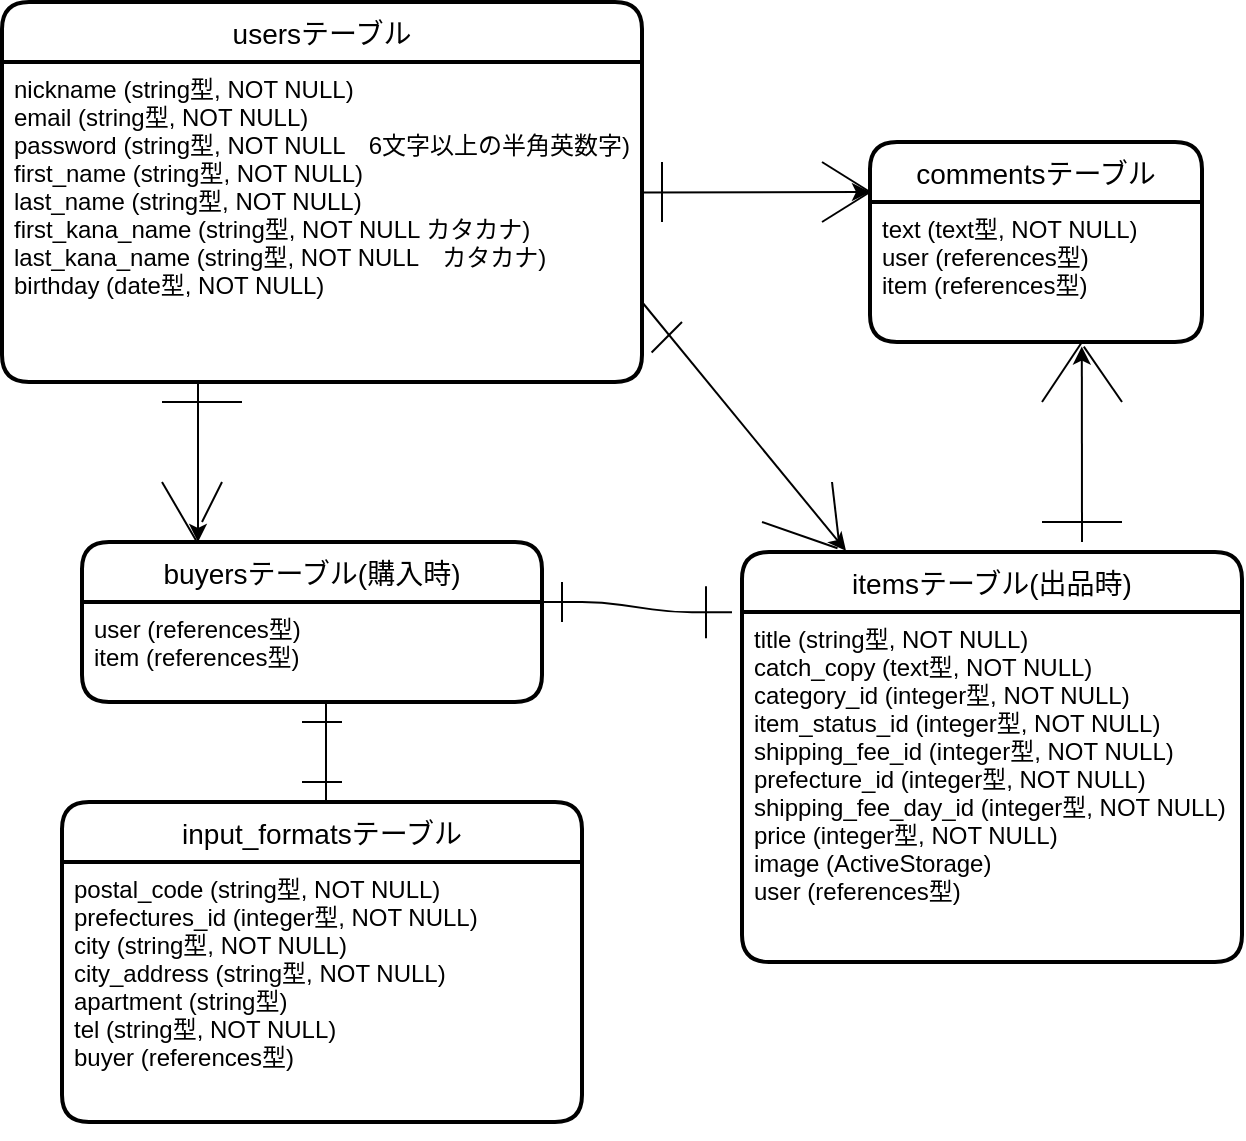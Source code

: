 <mxfile version="13.6.5" pages="2">
    <diagram id="F_J2YGQ-vtDL_Kj1OIUB" name="ページ1">
        <mxGraphModel dx="4816" dy="5270" grid="1" gridSize="10" guides="1" tooltips="1" connect="1" arrows="1" fold="1" page="1" pageScale="1" pageWidth="827" pageHeight="1169" math="0" shadow="0">
            <root>
                <mxCell id="0"/>
                <mxCell id="1" parent="0"/>
                <mxCell id="2" value="usersテーブル" style="swimlane;childLayout=stackLayout;horizontal=1;startSize=30;horizontalStack=0;rounded=1;fontSize=14;fontStyle=0;strokeWidth=2;resizeParent=0;resizeLast=1;shadow=0;dashed=0;align=center;" parent="1" vertex="1">
                    <mxGeometry x="-4100" y="-4640" width="320" height="190" as="geometry"/>
                </mxCell>
                <mxCell id="3" value="nickname (string型, NOT NULL)&#10;email (string型, NOT NULL)&#10;password (string型, NOT NULL　6文字以上の半角英数字)&#10;first_name (string型, NOT NULL)&#10;last_name (string型, NOT NULL)&#10;first_kana_name (string型, NOT NULL カタカナ)&#10;last_kana_name (string型, NOT NULL　カタカナ)&#10;birthday (date型, NOT NULL)" style="align=left;strokeColor=none;fillColor=none;spacingLeft=4;fontSize=12;verticalAlign=top;resizable=0;rotatable=0;part=1;" parent="2" vertex="1">
                    <mxGeometry y="30" width="320" height="160" as="geometry"/>
                </mxCell>
                <mxCell id="11" value="buyersテーブル(購入時)" style="swimlane;childLayout=stackLayout;horizontal=1;startSize=30;horizontalStack=0;rounded=1;fontSize=14;fontStyle=0;strokeWidth=2;resizeParent=0;resizeLast=1;shadow=0;dashed=0;align=center;" parent="1" vertex="1">
                    <mxGeometry x="-4060" y="-4370" width="230" height="80" as="geometry"/>
                </mxCell>
                <mxCell id="12" value="user (references型)&#10;item (references型)" style="align=left;strokeColor=none;fillColor=none;spacingLeft=4;fontSize=12;verticalAlign=top;resizable=0;rotatable=0;part=1;" parent="11" vertex="1">
                    <mxGeometry y="30" width="230" height="50" as="geometry"/>
                </mxCell>
                <mxCell id="13" style="edgeStyle=orthogonalEdgeStyle;rounded=0;orthogonalLoop=1;jettySize=auto;html=1;exitX=0.5;exitY=1;exitDx=0;exitDy=0;" parent="11" source="12" target="12" edge="1">
                    <mxGeometry relative="1" as="geometry"/>
                </mxCell>
                <mxCell id="16" style="edgeStyle=orthogonalEdgeStyle;rounded=0;orthogonalLoop=1;jettySize=auto;html=1;" parent="11" edge="1">
                    <mxGeometry relative="1" as="geometry">
                        <mxPoint x="115" y="30" as="targetPoint"/>
                        <mxPoint x="115" y="30" as="sourcePoint"/>
                    </mxGeometry>
                </mxCell>
                <mxCell id="4" value="itemsテーブル(出品時)" style="swimlane;childLayout=stackLayout;horizontal=1;startSize=30;horizontalStack=0;rounded=1;fontSize=14;fontStyle=0;strokeWidth=2;resizeParent=0;resizeLast=1;shadow=0;dashed=0;align=center;" parent="1" vertex="1">
                    <mxGeometry x="-3730" y="-4365" width="250" height="205" as="geometry"/>
                </mxCell>
                <mxCell id="5" value="title (string型, NOT NULL)&#10;catch_copy (text型, NOT NULL)&#10;category_id (integer型, NOT NULL)&#10;item_status_id (integer型, NOT NULL)&#10;shipping_fee_id (integer型, NOT NULL)&#10;prefecture_id (integer型, NOT NULL)&#10;shipping_fee_day_id (integer型, NOT NULL)&#10;price (integer型, NOT NULL)&#10;image (ActiveStorage)&#10;user (references型)" style="align=left;strokeColor=none;fillColor=none;spacingLeft=4;fontSize=12;verticalAlign=top;resizable=0;rotatable=0;part=1;" parent="4" vertex="1">
                    <mxGeometry y="30" width="250" height="175" as="geometry"/>
                </mxCell>
                <mxCell id="9" style="edgeStyle=orthogonalEdgeStyle;rounded=0;orthogonalLoop=1;jettySize=auto;html=1;exitX=0.5;exitY=1;exitDx=0;exitDy=0;" parent="4" source="5" target="5" edge="1">
                    <mxGeometry relative="1" as="geometry"/>
                </mxCell>
                <mxCell id="7" value="commentsテーブル" style="swimlane;childLayout=stackLayout;horizontal=1;startSize=30;horizontalStack=0;rounded=1;fontSize=14;fontStyle=0;strokeWidth=2;resizeParent=0;resizeLast=1;shadow=0;dashed=0;align=center;" parent="1" vertex="1">
                    <mxGeometry x="-3666" y="-4570" width="166" height="100" as="geometry"/>
                </mxCell>
                <mxCell id="8" value="text (text型, NOT NULL)&#10;user (references型)&#10;item (references型)" style="align=left;strokeColor=none;fillColor=none;spacingLeft=4;fontSize=12;verticalAlign=top;resizable=0;rotatable=0;part=1;" parent="7" vertex="1">
                    <mxGeometry y="30" width="166" height="70" as="geometry"/>
                </mxCell>
                <mxCell id="31" value="" style="endArrow=classic;html=1;entryX=0.208;entryY=-0.003;entryDx=0;entryDy=0;entryPerimeter=0;exitX=1;exitY=0.75;exitDx=0;exitDy=0;" parent="1" source="3" target="4" edge="1">
                    <mxGeometry width="50" height="50" relative="1" as="geometry">
                        <mxPoint x="-3670" y="-4557" as="sourcePoint"/>
                        <mxPoint x="-3780" y="-4460" as="targetPoint"/>
                    </mxGeometry>
                </mxCell>
                <mxCell id="32" value="" style="endArrow=none;html=1;exitX=0.25;exitY=0;exitDx=0;exitDy=0;" parent="1" source="11" edge="1">
                    <mxGeometry width="50" height="50" relative="1" as="geometry">
                        <mxPoint x="-4000" y="-4380" as="sourcePoint"/>
                        <mxPoint x="-4020" y="-4400" as="targetPoint"/>
                    </mxGeometry>
                </mxCell>
                <mxCell id="33" value="" style="endArrow=none;html=1;" parent="1" edge="1">
                    <mxGeometry width="50" height="50" relative="1" as="geometry">
                        <mxPoint x="-3990" y="-4400" as="sourcePoint"/>
                        <mxPoint x="-4000" y="-4380" as="targetPoint"/>
                    </mxGeometry>
                </mxCell>
                <mxCell id="34" value="" style="endArrow=none;html=1;" parent="1" edge="1">
                    <mxGeometry width="50" height="50" relative="1" as="geometry">
                        <mxPoint x="-4020" y="-4440" as="sourcePoint"/>
                        <mxPoint x="-3980" y="-4440" as="targetPoint"/>
                    </mxGeometry>
                </mxCell>
                <mxCell id="35" value="" style="endArrow=classic;html=1;" parent="1" edge="1">
                    <mxGeometry width="50" height="50" relative="1" as="geometry">
                        <mxPoint x="-4002" y="-4449" as="sourcePoint"/>
                        <mxPoint x="-4002" y="-4370" as="targetPoint"/>
                    </mxGeometry>
                </mxCell>
                <mxCell id="36" value="" style="endArrow=classic;html=1;entryX=0;entryY=0.25;entryDx=0;entryDy=0;exitX=0.999;exitY=0.408;exitDx=0;exitDy=0;exitPerimeter=0;" parent="1" source="3" target="7" edge="1">
                    <mxGeometry width="50" height="50" relative="1" as="geometry">
                        <mxPoint x="-3830" y="-4410" as="sourcePoint"/>
                        <mxPoint x="-3780" y="-4460" as="targetPoint"/>
                    </mxGeometry>
                </mxCell>
                <mxCell id="43" value="" style="endArrow=none;html=1;entryX=0.195;entryY=-0.014;entryDx=0;entryDy=0;entryPerimeter=0;" parent="1" target="4" edge="1">
                    <mxGeometry width="50" height="50" relative="1" as="geometry">
                        <mxPoint x="-3685" y="-4400" as="sourcePoint"/>
                        <mxPoint x="-3790" y="-4240" as="targetPoint"/>
                    </mxGeometry>
                </mxCell>
                <mxCell id="44" value="" style="endArrow=none;html=1;entryX=0.191;entryY=-0.009;entryDx=0;entryDy=0;entryPerimeter=0;" parent="1" target="4" edge="1">
                    <mxGeometry width="50" height="50" relative="1" as="geometry">
                        <mxPoint x="-3720" y="-4380" as="sourcePoint"/>
                        <mxPoint x="-3780" y="-4230" as="targetPoint"/>
                    </mxGeometry>
                </mxCell>
                <mxCell id="45" value="" style="endArrow=none;html=1;entryX=0.644;entryY=1.033;entryDx=0;entryDy=0;entryPerimeter=0;" parent="1" target="8" edge="1">
                    <mxGeometry width="50" height="50" relative="1" as="geometry">
                        <mxPoint x="-3540" y="-4440" as="sourcePoint"/>
                        <mxPoint x="-3770" y="-4220" as="targetPoint"/>
                    </mxGeometry>
                </mxCell>
                <mxCell id="46" value="" style="endArrow=none;html=1;" parent="1" edge="1">
                    <mxGeometry width="50" height="50" relative="1" as="geometry">
                        <mxPoint x="-3540" y="-4380" as="sourcePoint"/>
                        <mxPoint x="-3580" y="-4380" as="targetPoint"/>
                    </mxGeometry>
                </mxCell>
                <mxCell id="47" value="" style="endArrow=none;html=1;entryX=0;entryY=0.25;entryDx=0;entryDy=0;" parent="1" target="7" edge="1">
                    <mxGeometry width="50" height="50" relative="1" as="geometry">
                        <mxPoint x="-3690" y="-4560" as="sourcePoint"/>
                        <mxPoint x="-3750" y="-4200" as="targetPoint"/>
                    </mxGeometry>
                </mxCell>
                <mxCell id="48" value="" style="endArrow=none;html=1;entryX=0;entryY=0.25;entryDx=0;entryDy=0;" parent="1" target="7" edge="1">
                    <mxGeometry width="50" height="50" relative="1" as="geometry">
                        <mxPoint x="-3690" y="-4530" as="sourcePoint"/>
                        <mxPoint x="-3740" y="-4190" as="targetPoint"/>
                    </mxGeometry>
                </mxCell>
                <mxCell id="49" value="" style="endArrow=none;html=1;" parent="1" edge="1">
                    <mxGeometry width="50" height="50" relative="1" as="geometry">
                        <mxPoint x="-3770" y="-4530" as="sourcePoint"/>
                        <mxPoint x="-3770" y="-4560" as="targetPoint"/>
                    </mxGeometry>
                </mxCell>
                <mxCell id="50" value="" style="endArrow=none;html=1;exitX=1.015;exitY=0.908;exitDx=0;exitDy=0;exitPerimeter=0;" parent="1" source="3" edge="1">
                    <mxGeometry width="50" height="50" relative="1" as="geometry">
                        <mxPoint x="-3720" y="-4140" as="sourcePoint"/>
                        <mxPoint x="-3760" y="-4480" as="targetPoint"/>
                    </mxGeometry>
                </mxCell>
                <mxCell id="51" value="" style="endArrow=none;html=1;" parent="1" edge="1">
                    <mxGeometry width="50" height="50" relative="1" as="geometry">
                        <mxPoint x="-3560" y="-4470" as="sourcePoint"/>
                        <mxPoint x="-3580" y="-4440" as="targetPoint"/>
                    </mxGeometry>
                </mxCell>
                <mxCell id="52" value="" style="endArrow=classic;html=1;entryX=0.638;entryY=1.033;entryDx=0;entryDy=0;entryPerimeter=0;" parent="1" target="8" edge="1">
                    <mxGeometry width="50" height="50" relative="1" as="geometry">
                        <mxPoint x="-3560" y="-4370" as="sourcePoint"/>
                        <mxPoint x="-3780" y="-4460" as="targetPoint"/>
                    </mxGeometry>
                </mxCell>
                <mxCell id="53" value="input_formatsテーブル" style="swimlane;childLayout=stackLayout;horizontal=1;startSize=30;horizontalStack=0;rounded=1;fontSize=14;fontStyle=0;strokeWidth=2;resizeParent=0;resizeLast=1;shadow=0;dashed=0;align=center;" vertex="1" parent="1">
                    <mxGeometry x="-4070" y="-4240" width="260" height="160" as="geometry"/>
                </mxCell>
                <mxCell id="54" value="postal_code (string型, NOT NULL)&#10;prefectures_id (integer型, NOT NULL)&#10;city (string型, NOT NULL)&#10;city_address (string型, NOT NULL)&#10;apartment (string型)&#10;tel (string型, NOT NULL)&#10;buyer (references型)" style="align=left;strokeColor=none;fillColor=none;spacingLeft=4;fontSize=12;verticalAlign=top;resizable=0;rotatable=0;part=1;" vertex="1" parent="53">
                    <mxGeometry y="30" width="260" height="130" as="geometry"/>
                </mxCell>
                <mxCell id="55" style="edgeStyle=orthogonalEdgeStyle;rounded=0;orthogonalLoop=1;jettySize=auto;html=1;exitX=0.5;exitY=1;exitDx=0;exitDy=0;" edge="1" parent="53" source="54" target="54">
                    <mxGeometry relative="1" as="geometry"/>
                </mxCell>
                <mxCell id="56" style="edgeStyle=orthogonalEdgeStyle;rounded=0;orthogonalLoop=1;jettySize=auto;html=1;" edge="1" parent="53">
                    <mxGeometry relative="1" as="geometry">
                        <mxPoint x="115" y="30" as="targetPoint"/>
                        <mxPoint x="115" y="30" as="sourcePoint"/>
                    </mxGeometry>
                </mxCell>
                <mxCell id="59" value="" style="edgeStyle=entityRelationEdgeStyle;fontSize=12;html=1;endArrow=ERone;endFill=1;entryX=-0.02;entryY=0.147;entryDx=0;entryDy=0;entryPerimeter=0;exitX=1;exitY=0;exitDx=0;exitDy=0;endSize=24;startSize=16;" edge="1" parent="1" source="12" target="4">
                    <mxGeometry width="100" height="100" relative="1" as="geometry">
                        <mxPoint x="-3930" y="-4290" as="sourcePoint"/>
                        <mxPoint x="-3830" y="-4390" as="targetPoint"/>
                    </mxGeometry>
                </mxCell>
                <mxCell id="60" value="" style="endArrow=none;html=1;" edge="1" parent="1">
                    <mxGeometry width="50" height="50" relative="1" as="geometry">
                        <mxPoint x="-3820" y="-4330" as="sourcePoint"/>
                        <mxPoint x="-3820" y="-4350" as="targetPoint"/>
                    </mxGeometry>
                </mxCell>
                <mxCell id="61" value="" style="endArrow=none;html=1;" edge="1" parent="1">
                    <mxGeometry width="50" height="50" relative="1" as="geometry">
                        <mxPoint x="-3938" y="-4240" as="sourcePoint"/>
                        <mxPoint x="-3938" y="-4289" as="targetPoint"/>
                    </mxGeometry>
                </mxCell>
                <mxCell id="63" value="" style="endArrow=none;html=1;" edge="1" parent="1">
                    <mxGeometry width="50" height="50" relative="1" as="geometry">
                        <mxPoint x="-3950" y="-4280" as="sourcePoint"/>
                        <mxPoint x="-3930" y="-4280" as="targetPoint"/>
                    </mxGeometry>
                </mxCell>
                <mxCell id="64" value="" style="endArrow=none;html=1;" edge="1" parent="1">
                    <mxGeometry width="50" height="50" relative="1" as="geometry">
                        <mxPoint x="-3950" y="-4250" as="sourcePoint"/>
                        <mxPoint x="-3930" y="-4250" as="targetPoint"/>
                    </mxGeometry>
                </mxCell>
            </root>
        </mxGraphModel>
    </diagram>
    <diagram id="VH9EHRw-86PZlfpTQJWb" name="ページ2">
        &#xa;        &#xa;&#xa;
        <mxGraphModel dx="4936" dy="5389" grid="1" gridSize="10" guides="1" tooltips="1" connect="1" arrows="1" fold="1" page="1" pageScale="1" pageWidth="827" pageHeight="1169" math="0" shadow="0">
            &#xa;            &#xa;&#xa;
            <root>
                &#xa;                &#xa;&#xa;
                <mxCell id="5NfHhK30aWKvm-CcwnAT-0"/>
                &#xa;                &#xa;&#xa;
                <mxCell id="5NfHhK30aWKvm-CcwnAT-1" parent="5NfHhK30aWKvm-CcwnAT-0"/>
                &#xa;                &#xa;&#xa;
                <mxCell id="uqaICml9Wv2IPUKxWFAT-0" value="usersテーブル" style="swimlane;childLayout=stackLayout;horizontal=1;startSize=30;horizontalStack=0;rounded=1;fontSize=14;fontStyle=0;strokeWidth=2;resizeParent=0;resizeLast=1;shadow=0;dashed=0;align=center;" vertex="1" parent="5NfHhK30aWKvm-CcwnAT-1">
                    &#xa;                    &#xa;&#xa;
                    <mxGeometry x="-4100" y="-4640" width="320" height="190" as="geometry"/>
                    &#xa;                    &#xa;&#xa;
                </mxCell>
                &#xa;                &#xa;&#xa;
                <mxCell id="uqaICml9Wv2IPUKxWFAT-1" value="nickname (string型, NOT NULL)&#10;email (string型, NOT NULL)&#10;password (string型, NOT NULL　6文字以上の半角英数字)&#10;first_name (string型, NOT NULL)&#10;last_name (string型, NOT NULL)&#10;first_kana_name (string型, NOT NULL カタカナ)&#10;last_kana_name (string型, NOT NULL　カタカナ)&#10;birthday_year (Active Hash)&#10;birthday_month (Active Hash)&#10;birthday_day (Active Hash)" style="align=left;strokeColor=none;fillColor=none;spacingLeft=4;fontSize=12;verticalAlign=top;resizable=0;rotatable=0;part=1;" vertex="1" parent="uqaICml9Wv2IPUKxWFAT-0">
                    &#xa;                    &#xa;&#xa;
                    <mxGeometry y="30" width="320" height="160" as="geometry"/>
                    &#xa;                    &#xa;&#xa;
                </mxCell>
                &#xa;                &#xa;&#xa;
                <mxCell id="uqaICml9Wv2IPUKxWFAT-2" value="buyersテーブル(購入時)" style="swimlane;childLayout=stackLayout;horizontal=1;startSize=30;horizontalStack=0;rounded=1;fontSize=14;fontStyle=0;strokeWidth=2;resizeParent=0;resizeLast=1;shadow=0;dashed=0;align=center;" vertex="1" parent="5NfHhK30aWKvm-CcwnAT-1">
                    &#xa;                    &#xa;&#xa;
                    <mxGeometry x="-4060" y="-4370" width="230" height="200" as="geometry"/>
                    &#xa;                    &#xa;&#xa;
                </mxCell>
                &#xa;                &#xa;&#xa;
                <mxCell id="uqaICml9Wv2IPUKxWFAT-3" value="credit_card (integer型, NOT NULL)&#10;time_limit_year (Active Hash)&#10;time_limit_month (Active Hash)&#10;security_code (integer型, NOT NULL)&#10;postal_code (integer型, NOT NULL)&#10;prefectures_buyer (Active Hash)&#10;city (string型, NOT NULL)&#10;city_address (string型, NOT NULL)&#10;apartment (string型)&#10;tel (integer型, NOT NULL)&#10;user (references型)" style="align=left;strokeColor=none;fillColor=none;spacingLeft=4;fontSize=12;verticalAlign=top;resizable=0;rotatable=0;part=1;" vertex="1" parent="uqaICml9Wv2IPUKxWFAT-2">
                    &#xa;                    &#xa;&#xa;
                    <mxGeometry y="30" width="230" height="170" as="geometry"/>
                    &#xa;                    &#xa;&#xa;
                </mxCell>
                &#xa;                &#xa;&#xa;
                <mxCell id="uqaICml9Wv2IPUKxWFAT-4" style="edgeStyle=orthogonalEdgeStyle;rounded=0;orthogonalLoop=1;jettySize=auto;html=1;exitX=0.5;exitY=1;exitDx=0;exitDy=0;" edge="1" parent="uqaICml9Wv2IPUKxWFAT-2" source="uqaICml9Wv2IPUKxWFAT-3" target="uqaICml9Wv2IPUKxWFAT-3">
                    &#xa;                    &#xa;&#xa;
                    <mxGeometry relative="1" as="geometry"/>
                    &#xa;                    &#xa;&#xa;
                </mxCell>
                &#xa;                &#xa;&#xa;
                <mxCell id="uqaICml9Wv2IPUKxWFAT-5" style="edgeStyle=orthogonalEdgeStyle;rounded=0;orthogonalLoop=1;jettySize=auto;html=1;" edge="1" parent="uqaICml9Wv2IPUKxWFAT-2">
                    &#xa;                    &#xa;&#xa;
                    <mxGeometry relative="1" as="geometry">
                        &#xa;                        &#xa;&#xa;
                        <mxPoint x="115" y="30" as="targetPoint"/>
                        &#xa;                        &#xa;&#xa;
                        <mxPoint x="115" y="30" as="sourcePoint"/>
                        &#xa;                        &#xa;&#xa;
                    </mxGeometry>
                    &#xa;                    &#xa;&#xa;
                </mxCell>
                &#xa;                &#xa;&#xa;
                <mxCell id="uqaICml9Wv2IPUKxWFAT-6" value="itemsテーブル(出品時)" style="swimlane;childLayout=stackLayout;horizontal=1;startSize=30;horizontalStack=0;rounded=1;fontSize=14;fontStyle=0;strokeWidth=2;resizeParent=0;resizeLast=1;shadow=0;dashed=0;align=center;" vertex="1" parent="5NfHhK30aWKvm-CcwnAT-1">
                    &#xa;                    &#xa;&#xa;
                    <mxGeometry x="-3730" y="-4365" width="230" height="190" as="geometry"/>
                    &#xa;                    &#xa;&#xa;
                </mxCell>
                &#xa;                &#xa;&#xa;
                <mxCell id="uqaICml9Wv2IPUKxWFAT-7" value="title (string型, NOT NULL)&#10;catch_copy (text型, NOT NULL)&#10;category (string型, NOT NULL)&#10;item_status (Active Hash)&#10;shipping_fee (Active Hash)&#10;prefectures_item (Active Hash)&#10;shipping_fee_day (Active Hash)&#10;price (integer型, NOT NULL)&#10;image (ActiveStorage)&#10;user (references型)" style="align=left;strokeColor=none;fillColor=none;spacingLeft=4;fontSize=12;verticalAlign=top;resizable=0;rotatable=0;part=1;" vertex="1" parent="uqaICml9Wv2IPUKxWFAT-6">
                    &#xa;                    &#xa;&#xa;
                    <mxGeometry y="30" width="230" height="160" as="geometry"/>
                    &#xa;                    &#xa;&#xa;
                </mxCell>
                &#xa;                &#xa;&#xa;
                <mxCell id="uqaICml9Wv2IPUKxWFAT-8" style="edgeStyle=orthogonalEdgeStyle;rounded=0;orthogonalLoop=1;jettySize=auto;html=1;exitX=0.5;exitY=1;exitDx=0;exitDy=0;" edge="1" parent="uqaICml9Wv2IPUKxWFAT-6" source="uqaICml9Wv2IPUKxWFAT-7" target="uqaICml9Wv2IPUKxWFAT-7">
                    &#xa;                    &#xa;&#xa;
                    <mxGeometry relative="1" as="geometry"/>
                    &#xa;                    &#xa;&#xa;
                </mxCell>
                &#xa;                &#xa;&#xa;
                <mxCell id="uqaICml9Wv2IPUKxWFAT-9" value="commentsテーブル" style="swimlane;childLayout=stackLayout;horizontal=1;startSize=30;horizontalStack=0;rounded=1;fontSize=14;fontStyle=0;strokeWidth=2;resizeParent=0;resizeLast=1;shadow=0;dashed=0;align=center;" vertex="1" parent="5NfHhK30aWKvm-CcwnAT-1">
                    &#xa;                    &#xa;&#xa;
                    <mxGeometry x="-3666" y="-4570" width="166" height="100" as="geometry"/>
                    &#xa;                    &#xa;&#xa;
                </mxCell>
                &#xa;                &#xa;&#xa;
                <mxCell id="uqaICml9Wv2IPUKxWFAT-10" value="text (text型, NOT NULL)&#10;user (references型)&#10;item (references型)" style="align=left;strokeColor=none;fillColor=none;spacingLeft=4;fontSize=12;verticalAlign=top;resizable=0;rotatable=0;part=1;" vertex="1" parent="uqaICml9Wv2IPUKxWFAT-9">
                    &#xa;                    &#xa;&#xa;
                    <mxGeometry y="30" width="166" height="70" as="geometry"/>
                    &#xa;                    &#xa;&#xa;
                </mxCell>
                &#xa;                &#xa;&#xa;
                <mxCell id="uqaICml9Wv2IPUKxWFAT-11" value="" style="endArrow=classic;html=1;entryX=0.208;entryY=-0.003;entryDx=0;entryDy=0;entryPerimeter=0;exitX=1;exitY=0.75;exitDx=0;exitDy=0;" edge="1" parent="5NfHhK30aWKvm-CcwnAT-1" source="uqaICml9Wv2IPUKxWFAT-1" target="uqaICml9Wv2IPUKxWFAT-6">
                    &#xa;                    &#xa;&#xa;
                    <mxGeometry width="50" height="50" relative="1" as="geometry">
                        &#xa;                        &#xa;&#xa;
                        <mxPoint x="-3670" y="-4557" as="sourcePoint"/>
                        &#xa;                        &#xa;&#xa;
                        <mxPoint x="-3780" y="-4460" as="targetPoint"/>
                        &#xa;                        &#xa;&#xa;
                    </mxGeometry>
                    &#xa;                    &#xa;&#xa;
                </mxCell>
                &#xa;                &#xa;&#xa;
                <mxCell id="uqaICml9Wv2IPUKxWFAT-12" value="" style="endArrow=none;html=1;exitX=0.25;exitY=0;exitDx=0;exitDy=0;" edge="1" parent="5NfHhK30aWKvm-CcwnAT-1" source="uqaICml9Wv2IPUKxWFAT-2">
                    &#xa;                    &#xa;&#xa;
                    <mxGeometry width="50" height="50" relative="1" as="geometry">
                        &#xa;                        &#xa;&#xa;
                        <mxPoint x="-4000" y="-4380" as="sourcePoint"/>
                        &#xa;                        &#xa;&#xa;
                        <mxPoint x="-4020" y="-4400" as="targetPoint"/>
                        &#xa;                        &#xa;&#xa;
                    </mxGeometry>
                    &#xa;                    &#xa;&#xa;
                </mxCell>
                &#xa;                &#xa;&#xa;
                <mxCell id="uqaICml9Wv2IPUKxWFAT-13" value="" style="endArrow=none;html=1;" edge="1" parent="5NfHhK30aWKvm-CcwnAT-1">
                    &#xa;                    &#xa;&#xa;
                    <mxGeometry width="50" height="50" relative="1" as="geometry">
                        &#xa;                        &#xa;&#xa;
                        <mxPoint x="-3990" y="-4400" as="sourcePoint"/>
                        &#xa;                        &#xa;&#xa;
                        <mxPoint x="-4000" y="-4380" as="targetPoint"/>
                        &#xa;                        &#xa;&#xa;
                    </mxGeometry>
                    &#xa;                    &#xa;&#xa;
                </mxCell>
                &#xa;                &#xa;&#xa;
                <mxCell id="uqaICml9Wv2IPUKxWFAT-14" value="" style="endArrow=none;html=1;" edge="1" parent="5NfHhK30aWKvm-CcwnAT-1">
                    &#xa;                    &#xa;&#xa;
                    <mxGeometry width="50" height="50" relative="1" as="geometry">
                        &#xa;                        &#xa;&#xa;
                        <mxPoint x="-4020" y="-4440" as="sourcePoint"/>
                        &#xa;                        &#xa;&#xa;
                        <mxPoint x="-3980" y="-4440" as="targetPoint"/>
                        &#xa;                        &#xa;&#xa;
                    </mxGeometry>
                    &#xa;                    &#xa;&#xa;
                </mxCell>
                &#xa;                &#xa;&#xa;
                <mxCell id="uqaICml9Wv2IPUKxWFAT-15" value="" style="endArrow=classic;html=1;" edge="1" parent="5NfHhK30aWKvm-CcwnAT-1">
                    &#xa;                    &#xa;&#xa;
                    <mxGeometry width="50" height="50" relative="1" as="geometry">
                        &#xa;                        &#xa;&#xa;
                        <mxPoint x="-4002" y="-4449" as="sourcePoint"/>
                        &#xa;                        &#xa;&#xa;
                        <mxPoint x="-4002" y="-4370" as="targetPoint"/>
                        &#xa;                        &#xa;&#xa;
                    </mxGeometry>
                    &#xa;                    &#xa;&#xa;
                </mxCell>
                &#xa;                &#xa;&#xa;
                <mxCell id="uqaICml9Wv2IPUKxWFAT-16" value="" style="endArrow=classic;html=1;entryX=0;entryY=0.25;entryDx=0;entryDy=0;exitX=0.999;exitY=0.408;exitDx=0;exitDy=0;exitPerimeter=0;" edge="1" parent="5NfHhK30aWKvm-CcwnAT-1" source="uqaICml9Wv2IPUKxWFAT-1" target="uqaICml9Wv2IPUKxWFAT-9">
                    &#xa;                    &#xa;&#xa;
                    <mxGeometry width="50" height="50" relative="1" as="geometry">
                        &#xa;                        &#xa;&#xa;
                        <mxPoint x="-3830" y="-4410" as="sourcePoint"/>
                        &#xa;                        &#xa;&#xa;
                        <mxPoint x="-3780" y="-4460" as="targetPoint"/>
                        &#xa;                        &#xa;&#xa;
                    </mxGeometry>
                    &#xa;                    &#xa;&#xa;
                </mxCell>
                &#xa;                &#xa;&#xa;
                <mxCell id="uqaICml9Wv2IPUKxWFAT-17" value="" style="endArrow=none;html=1;exitX=1;exitY=0.5;exitDx=0;exitDy=0;entryX=0;entryY=0.5;entryDx=0;entryDy=0;" edge="1" parent="5NfHhK30aWKvm-CcwnAT-1" source="uqaICml9Wv2IPUKxWFAT-3" target="uqaICml9Wv2IPUKxWFAT-7">
                    &#xa;                    &#xa;&#xa;
                    <mxGeometry width="50" height="50" relative="1" as="geometry">
                        &#xa;                        &#xa;&#xa;
                        <mxPoint x="-3830" y="-4410" as="sourcePoint"/>
                        &#xa;                        &#xa;&#xa;
                        <mxPoint x="-3780" y="-4460" as="targetPoint"/>
                        &#xa;                        &#xa;&#xa;
                    </mxGeometry>
                    &#xa;                    &#xa;&#xa;
                </mxCell>
                &#xa;                &#xa;&#xa;
                <mxCell id="uqaICml9Wv2IPUKxWFAT-18" value="" style="endArrow=none;html=1;" edge="1" parent="5NfHhK30aWKvm-CcwnAT-1">
                    &#xa;                    &#xa;&#xa;
                    <mxGeometry width="50" height="50" relative="1" as="geometry">
                        &#xa;                        &#xa;&#xa;
                        <mxPoint x="-3820" y="-4240" as="sourcePoint"/>
                        &#xa;                        &#xa;&#xa;
                        <mxPoint x="-3820" y="-4270" as="targetPoint"/>
                        &#xa;                        &#xa;&#xa;
                    </mxGeometry>
                    &#xa;                    &#xa;&#xa;
                </mxCell>
                &#xa;                &#xa;&#xa;
                <mxCell id="uqaICml9Wv2IPUKxWFAT-19" value="" style="endArrow=none;html=1;" edge="1" parent="5NfHhK30aWKvm-CcwnAT-1">
                    &#xa;                    &#xa;&#xa;
                    <mxGeometry width="50" height="50" relative="1" as="geometry">
                        &#xa;                        &#xa;&#xa;
                        <mxPoint x="-3740" y="-4240" as="sourcePoint"/>
                        &#xa;                        &#xa;&#xa;
                        <mxPoint x="-3740" y="-4270" as="targetPoint"/>
                        &#xa;                        &#xa;&#xa;
                    </mxGeometry>
                    &#xa;                    &#xa;&#xa;
                </mxCell>
                &#xa;                &#xa;&#xa;
                <mxCell id="uqaICml9Wv2IPUKxWFAT-20" value="" style="endArrow=none;html=1;entryX=0.195;entryY=-0.014;entryDx=0;entryDy=0;entryPerimeter=0;" edge="1" parent="5NfHhK30aWKvm-CcwnAT-1" target="uqaICml9Wv2IPUKxWFAT-6">
                    &#xa;                    &#xa;&#xa;
                    <mxGeometry width="50" height="50" relative="1" as="geometry">
                        &#xa;                        &#xa;&#xa;
                        <mxPoint x="-3685" y="-4400" as="sourcePoint"/>
                        &#xa;                        &#xa;&#xa;
                        <mxPoint x="-3790" y="-4240" as="targetPoint"/>
                        &#xa;                        &#xa;&#xa;
                    </mxGeometry>
                    &#xa;                    &#xa;&#xa;
                </mxCell>
                &#xa;                &#xa;&#xa;
                <mxCell id="uqaICml9Wv2IPUKxWFAT-21" value="" style="endArrow=none;html=1;entryX=0.191;entryY=-0.009;entryDx=0;entryDy=0;entryPerimeter=0;" edge="1" parent="5NfHhK30aWKvm-CcwnAT-1" target="uqaICml9Wv2IPUKxWFAT-6">
                    &#xa;                    &#xa;&#xa;
                    <mxGeometry width="50" height="50" relative="1" as="geometry">
                        &#xa;                        &#xa;&#xa;
                        <mxPoint x="-3720" y="-4380" as="sourcePoint"/>
                        &#xa;                        &#xa;&#xa;
                        <mxPoint x="-3780" y="-4230" as="targetPoint"/>
                        &#xa;                        &#xa;&#xa;
                    </mxGeometry>
                    &#xa;                    &#xa;&#xa;
                </mxCell>
                &#xa;                &#xa;&#xa;
                <mxCell id="uqaICml9Wv2IPUKxWFAT-22" value="" style="endArrow=none;html=1;entryX=0.644;entryY=1.033;entryDx=0;entryDy=0;entryPerimeter=0;" edge="1" parent="5NfHhK30aWKvm-CcwnAT-1" target="uqaICml9Wv2IPUKxWFAT-10">
                    &#xa;                    &#xa;&#xa;
                    <mxGeometry width="50" height="50" relative="1" as="geometry">
                        &#xa;                        &#xa;&#xa;
                        <mxPoint x="-3540" y="-4440" as="sourcePoint"/>
                        &#xa;                        &#xa;&#xa;
                        <mxPoint x="-3770" y="-4220" as="targetPoint"/>
                        &#xa;                        &#xa;&#xa;
                    </mxGeometry>
                    &#xa;                    &#xa;&#xa;
                </mxCell>
                &#xa;                &#xa;&#xa;
                <mxCell id="uqaICml9Wv2IPUKxWFAT-23" value="" style="endArrow=none;html=1;" edge="1" parent="5NfHhK30aWKvm-CcwnAT-1">
                    &#xa;                    &#xa;&#xa;
                    <mxGeometry width="50" height="50" relative="1" as="geometry">
                        &#xa;                        &#xa;&#xa;
                        <mxPoint x="-3540" y="-4380" as="sourcePoint"/>
                        &#xa;                        &#xa;&#xa;
                        <mxPoint x="-3580" y="-4380" as="targetPoint"/>
                        &#xa;                        &#xa;&#xa;
                    </mxGeometry>
                    &#xa;                    &#xa;&#xa;
                </mxCell>
                &#xa;                &#xa;&#xa;
                <mxCell id="uqaICml9Wv2IPUKxWFAT-24" value="" style="endArrow=none;html=1;entryX=0;entryY=0.25;entryDx=0;entryDy=0;" edge="1" parent="5NfHhK30aWKvm-CcwnAT-1" target="uqaICml9Wv2IPUKxWFAT-9">
                    &#xa;                    &#xa;&#xa;
                    <mxGeometry width="50" height="50" relative="1" as="geometry">
                        &#xa;                        &#xa;&#xa;
                        <mxPoint x="-3690" y="-4560" as="sourcePoint"/>
                        &#xa;                        &#xa;&#xa;
                        <mxPoint x="-3750" y="-4200" as="targetPoint"/>
                        &#xa;                        &#xa;&#xa;
                    </mxGeometry>
                    &#xa;                    &#xa;&#xa;
                </mxCell>
                &#xa;                &#xa;&#xa;
                <mxCell id="uqaICml9Wv2IPUKxWFAT-25" value="" style="endArrow=none;html=1;entryX=0;entryY=0.25;entryDx=0;entryDy=0;" edge="1" parent="5NfHhK30aWKvm-CcwnAT-1" target="uqaICml9Wv2IPUKxWFAT-9">
                    &#xa;                    &#xa;&#xa;
                    <mxGeometry width="50" height="50" relative="1" as="geometry">
                        &#xa;                        &#xa;&#xa;
                        <mxPoint x="-3690" y="-4530" as="sourcePoint"/>
                        &#xa;                        &#xa;&#xa;
                        <mxPoint x="-3740" y="-4190" as="targetPoint"/>
                        &#xa;                        &#xa;&#xa;
                    </mxGeometry>
                    &#xa;                    &#xa;&#xa;
                </mxCell>
                &#xa;                &#xa;&#xa;
                <mxCell id="uqaICml9Wv2IPUKxWFAT-26" value="" style="endArrow=none;html=1;" edge="1" parent="5NfHhK30aWKvm-CcwnAT-1">
                    &#xa;                    &#xa;&#xa;
                    <mxGeometry width="50" height="50" relative="1" as="geometry">
                        &#xa;                        &#xa;&#xa;
                        <mxPoint x="-3770" y="-4530" as="sourcePoint"/>
                        &#xa;                        &#xa;&#xa;
                        <mxPoint x="-3770" y="-4560" as="targetPoint"/>
                        &#xa;                        &#xa;&#xa;
                    </mxGeometry>
                    &#xa;                    &#xa;&#xa;
                </mxCell>
                &#xa;                &#xa;&#xa;
                <mxCell id="uqaICml9Wv2IPUKxWFAT-27" value="" style="endArrow=none;html=1;exitX=1.015;exitY=0.908;exitDx=0;exitDy=0;exitPerimeter=0;" edge="1" parent="5NfHhK30aWKvm-CcwnAT-1" source="uqaICml9Wv2IPUKxWFAT-1">
                    &#xa;                    &#xa;&#xa;
                    <mxGeometry width="50" height="50" relative="1" as="geometry">
                        &#xa;                        &#xa;&#xa;
                        <mxPoint x="-3720" y="-4140" as="sourcePoint"/>
                        &#xa;                        &#xa;&#xa;
                        <mxPoint x="-3760" y="-4480" as="targetPoint"/>
                        &#xa;                        &#xa;&#xa;
                    </mxGeometry>
                    &#xa;                    &#xa;&#xa;
                </mxCell>
                &#xa;                &#xa;&#xa;
                <mxCell id="uqaICml9Wv2IPUKxWFAT-28" value="" style="endArrow=none;html=1;" edge="1" parent="5NfHhK30aWKvm-CcwnAT-1">
                    &#xa;                    &#xa;&#xa;
                    <mxGeometry width="50" height="50" relative="1" as="geometry">
                        &#xa;                        &#xa;&#xa;
                        <mxPoint x="-3560" y="-4470" as="sourcePoint"/>
                        &#xa;                        &#xa;&#xa;
                        <mxPoint x="-3580" y="-4440" as="targetPoint"/>
                        &#xa;                        &#xa;&#xa;
                    </mxGeometry>
                    &#xa;                    &#xa;&#xa;
                </mxCell>
                &#xa;                &#xa;&#xa;
                <mxCell id="uqaICml9Wv2IPUKxWFAT-29" value="" style="endArrow=classic;html=1;entryX=0.638;entryY=1.033;entryDx=0;entryDy=0;entryPerimeter=0;" edge="1" parent="5NfHhK30aWKvm-CcwnAT-1" target="uqaICml9Wv2IPUKxWFAT-10">
                    &#xa;                    &#xa;&#xa;
                    <mxGeometry width="50" height="50" relative="1" as="geometry">
                        &#xa;                        &#xa;&#xa;
                        <mxPoint x="-3560" y="-4370" as="sourcePoint"/>
                        &#xa;                        &#xa;&#xa;
                        <mxPoint x="-3780" y="-4460" as="targetPoint"/>
                        &#xa;                        &#xa;&#xa;
                    </mxGeometry>
                    &#xa;                    &#xa;&#xa;
                </mxCell>
                &#xa;                &#xa;&#xa;
            </root>
            &#xa;            &#xa;&#xa;
        </mxGraphModel>
        &#xa;        &#xa;&#xa;
    </diagram>
</mxfile>